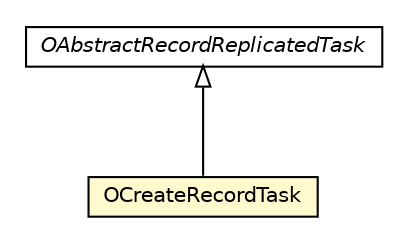 #!/usr/local/bin/dot
#
# Class diagram 
# Generated by UMLGraph version R5_6-24-gf6e263 (http://www.umlgraph.org/)
#

digraph G {
	edge [fontname="Helvetica",fontsize=10,labelfontname="Helvetica",labelfontsize=10];
	node [fontname="Helvetica",fontsize=10,shape=plaintext];
	nodesep=0.25;
	ranksep=0.5;
	// com.orientechnologies.orient.server.distributed.task.OAbstractRecordReplicatedTask
	c1281934 [label=<<table title="com.orientechnologies.orient.server.distributed.task.OAbstractRecordReplicatedTask" border="0" cellborder="1" cellspacing="0" cellpadding="2" port="p" href="../../task/OAbstractRecordReplicatedTask.html">
		<tr><td><table border="0" cellspacing="0" cellpadding="1">
<tr><td align="center" balign="center"><font face="Helvetica-Oblique"> OAbstractRecordReplicatedTask </font></td></tr>
		</table></td></tr>
		</table>>, URL="../../task/OAbstractRecordReplicatedTask.html", fontname="Helvetica", fontcolor="black", fontsize=10.0];
	// com.orientechnologies.orient.server.distributed.impl.task.OCreateRecordTask
	c1282193 [label=<<table title="com.orientechnologies.orient.server.distributed.impl.task.OCreateRecordTask" border="0" cellborder="1" cellspacing="0" cellpadding="2" port="p" bgcolor="lemonChiffon" href="./OCreateRecordTask.html">
		<tr><td><table border="0" cellspacing="0" cellpadding="1">
<tr><td align="center" balign="center"> OCreateRecordTask </td></tr>
		</table></td></tr>
		</table>>, URL="./OCreateRecordTask.html", fontname="Helvetica", fontcolor="black", fontsize=10.0];
	//com.orientechnologies.orient.server.distributed.impl.task.OCreateRecordTask extends com.orientechnologies.orient.server.distributed.task.OAbstractRecordReplicatedTask
	c1281934:p -> c1282193:p [dir=back,arrowtail=empty];
}

